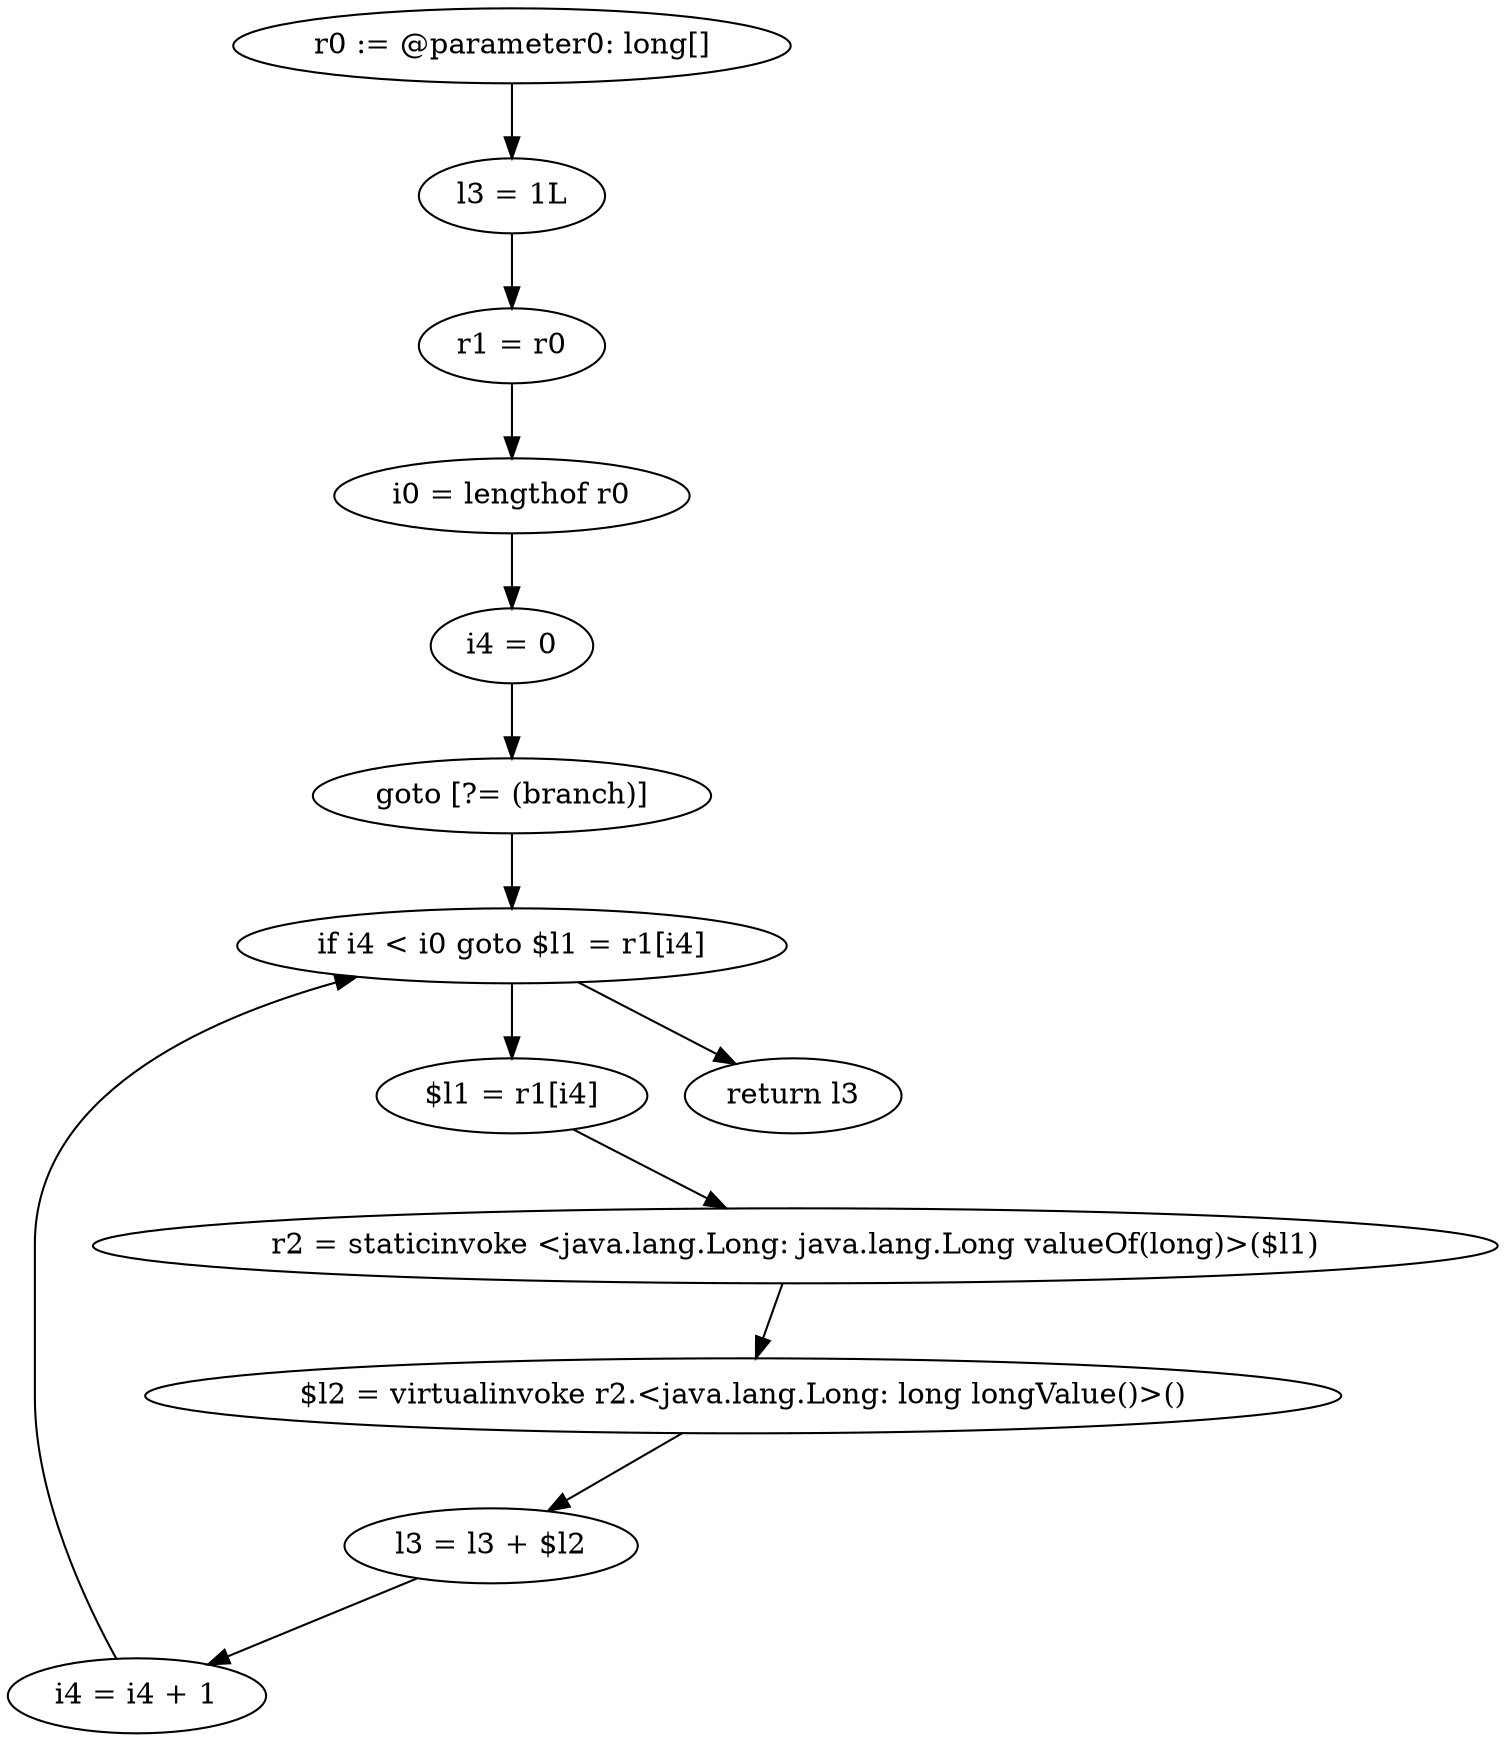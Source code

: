 digraph "unitGraph" {
    "r0 := @parameter0: long[]"
    "l3 = 1L"
    "r1 = r0"
    "i0 = lengthof r0"
    "i4 = 0"
    "goto [?= (branch)]"
    "$l1 = r1[i4]"
    "r2 = staticinvoke <java.lang.Long: java.lang.Long valueOf(long)>($l1)"
    "$l2 = virtualinvoke r2.<java.lang.Long: long longValue()>()"
    "l3 = l3 + $l2"
    "i4 = i4 + 1"
    "if i4 < i0 goto $l1 = r1[i4]"
    "return l3"
    "r0 := @parameter0: long[]"->"l3 = 1L";
    "l3 = 1L"->"r1 = r0";
    "r1 = r0"->"i0 = lengthof r0";
    "i0 = lengthof r0"->"i4 = 0";
    "i4 = 0"->"goto [?= (branch)]";
    "goto [?= (branch)]"->"if i4 < i0 goto $l1 = r1[i4]";
    "$l1 = r1[i4]"->"r2 = staticinvoke <java.lang.Long: java.lang.Long valueOf(long)>($l1)";
    "r2 = staticinvoke <java.lang.Long: java.lang.Long valueOf(long)>($l1)"->"$l2 = virtualinvoke r2.<java.lang.Long: long longValue()>()";
    "$l2 = virtualinvoke r2.<java.lang.Long: long longValue()>()"->"l3 = l3 + $l2";
    "l3 = l3 + $l2"->"i4 = i4 + 1";
    "i4 = i4 + 1"->"if i4 < i0 goto $l1 = r1[i4]";
    "if i4 < i0 goto $l1 = r1[i4]"->"return l3";
    "if i4 < i0 goto $l1 = r1[i4]"->"$l1 = r1[i4]";
}
